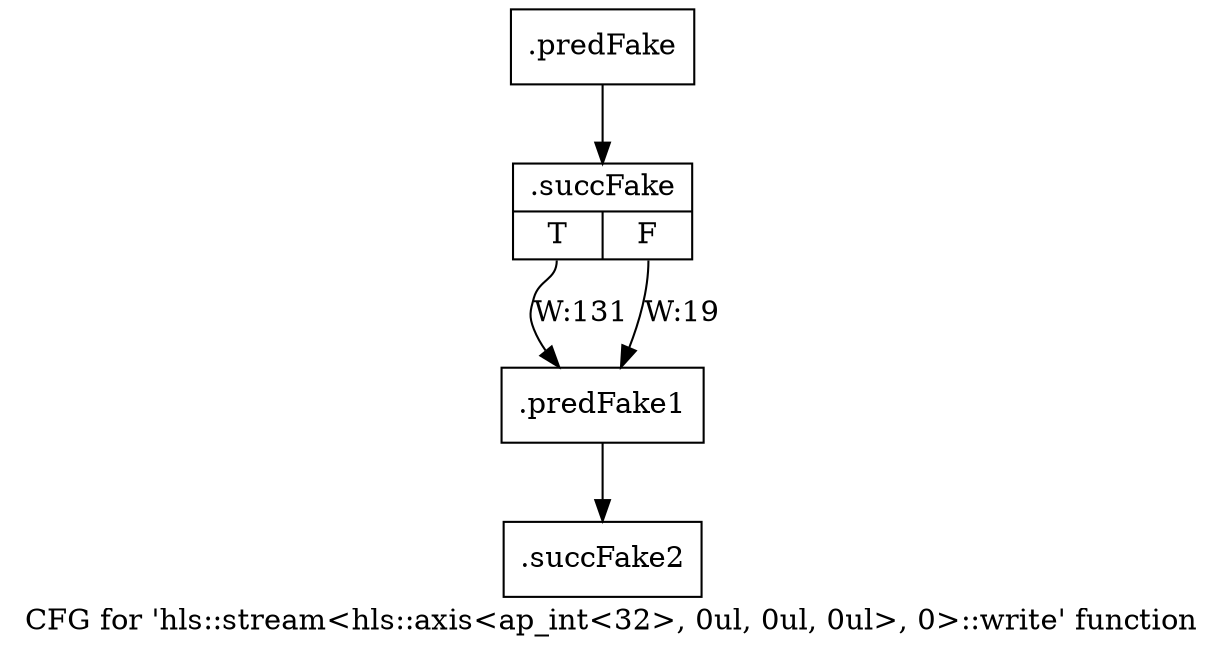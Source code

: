 digraph "CFG for 'hls::stream\<hls::axis\<ap_int\<32\>, 0ul, 0ul, 0ul\>, 0\>::write' function" {
	label="CFG for 'hls::stream\<hls::axis\<ap_int\<32\>, 0ul, 0ul, 0ul\>, 0\>::write' function";

	Node0x45fafc0 [shape=record,filename="",linenumber="",label="{.predFake}"];
	Node0x45fafc0 -> Node0x47b8bc0[ callList="" memoryops="" filename="/media/miguel/NewVolume/Linux/Xilinx/Vitis_HLS/2020.2/include/hls_stream_thread_unsafe.h" execusionnum="148"];
	Node0x47b8bc0 [shape=record,filename="/media/miguel/NewVolume/Linux/Xilinx/Vitis_HLS/2020.2/include/hls_stream_thread_unsafe.h",linenumber="259",label="{.succFake|{<s0>T|<s1>F}}"];
	Node0x47b8bc0:s0 -> Node0x45fb6e0[label="W:131" callList="" memoryops="" filename="/media/miguel/NewVolume/Linux/Xilinx/Vitis_HLS/2020.2/include/hls_stream_thread_unsafe.h" execusionnum="130"];
	Node0x47b8bc0:s1 -> Node0x45fb6e0[label="W:19"];
	Node0x45fb6e0 [shape=record,filename="/media/miguel/NewVolume/Linux/Xilinx/Vitis_HLS/2020.2/include/hls_stream_thread_unsafe.h",linenumber="262",label="{.predFake1}"];
	Node0x45fb6e0 -> Node0x47b8d20[ callList="" memoryops="" filename="/media/miguel/NewVolume/Linux/Xilinx/Vitis_HLS/2020.2/include/hls_stream_thread_unsafe.h" execusionnum="148"];
	Node0x47b8d20 [shape=record,filename="/media/miguel/NewVolume/Linux/Xilinx/Vitis_HLS/2020.2/include/hls_stream_thread_unsafe.h",linenumber="262",label="{.succFake2}"];
}
